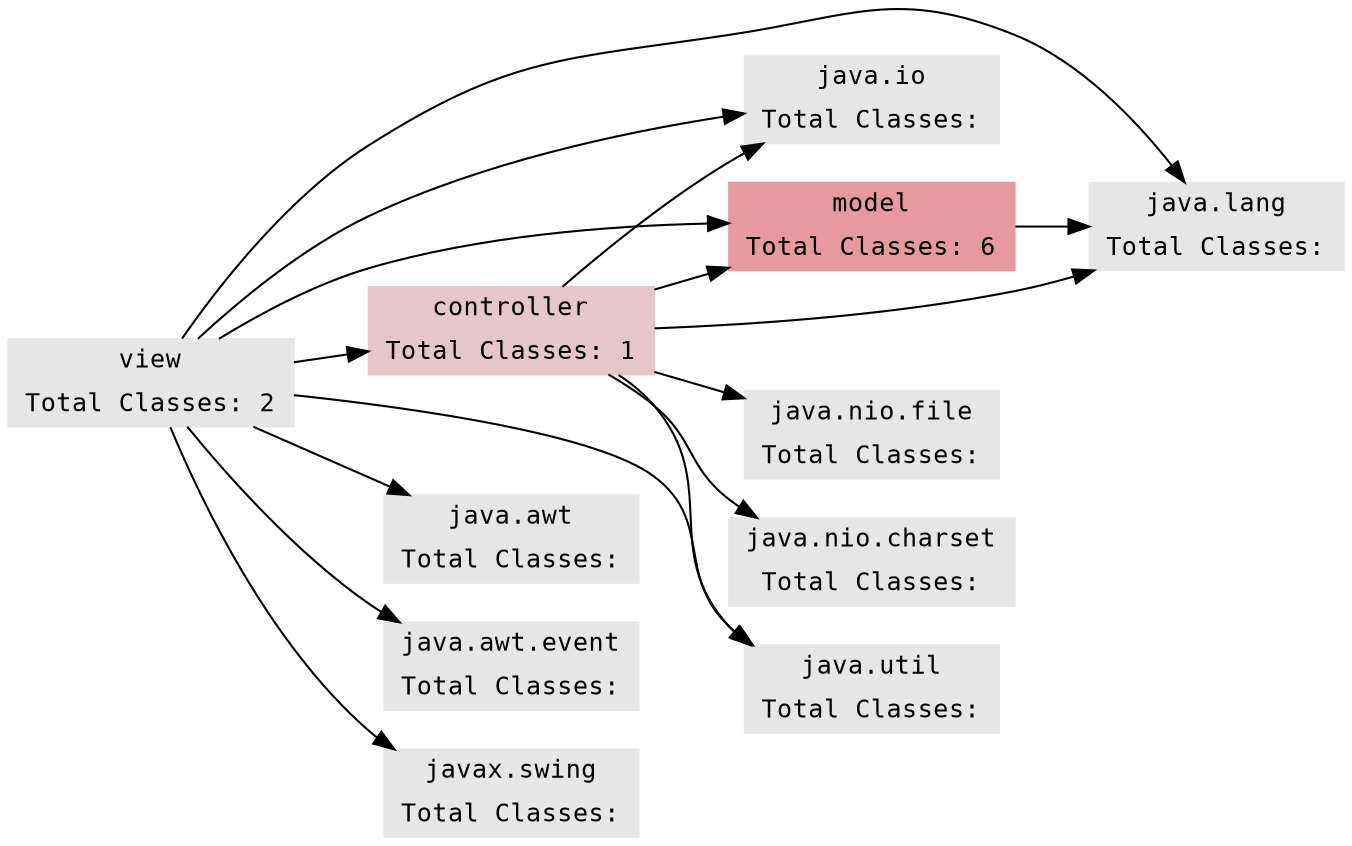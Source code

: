 
digraph g {
        graph [
	    rankdir = "LR"
	];
	node [
	    fontsize = "12"
	    fontname = "Courier"
	    shape = "ellipse"
	];
	edge[];
	"controller" [
        label="controller | Total Classes: 1"
	shape="record"
	color=".99 0.14 .9"
	style=filled
    ];
    "controller" -> "java.io"
    "controller" -> "java.lang"
    "controller" -> "java.nio.charset"
    "controller" -> "java.nio.file"
    "controller" -> "java.util"
    "controller" -> "model"
    "java.awt" [
        label="java.awt | Total Classes: "
	shape="record"
	color=".99 0.0 .9"
	style=filled
    ];
    "java.awt.event" [
        label="java.awt.event | Total Classes: "
	shape="record"
	color=".99 0.0 .9"
	style=filled
    ];
    "java.io" [
        label="java.io | Total Classes: "
	shape="record"
	color=".99 0.0 .9"
	style=filled
    ];
    "java.lang" [
        label="java.lang | Total Classes: "
	shape="record"
	color=".99 0.0 .9"
	style=filled
    ];
    "java.nio.charset" [
        label="java.nio.charset | Total Classes: "
	shape="record"
	color=".99 0.0 .9"
	style=filled
    ];
    "java.nio.file" [
        label="java.nio.file | Total Classes: "
	shape="record"
	color=".99 0.0 .9"
	style=filled
    ];
    "java.util" [
        label="java.util | Total Classes: "
	shape="record"
	color=".99 0.0 .9"
	style=filled
    ];
    "javax.swing" [
        label="javax.swing | Total Classes: "
	shape="record"
	color=".99 0.0 .9"
	style=filled
    ];
    "model" [
        label="model | Total Classes: 6"
	shape="record"
	color=".99 0.33 .9"
	style=filled
    ];
    "model" -> "java.lang"
    "view" [
        label="view | Total Classes: 2"
	shape="record"
	color=".99 0 .9"
	style=filled
    ];
    "view" -> "controller"
    "view" -> "java.awt"
    "view" -> "java.awt.event"
    "view" -> "java.io"
    "view" -> "java.lang"
    "view" -> "java.util"
    "view" -> "javax.swing"
    "view" -> "model"
    
}
